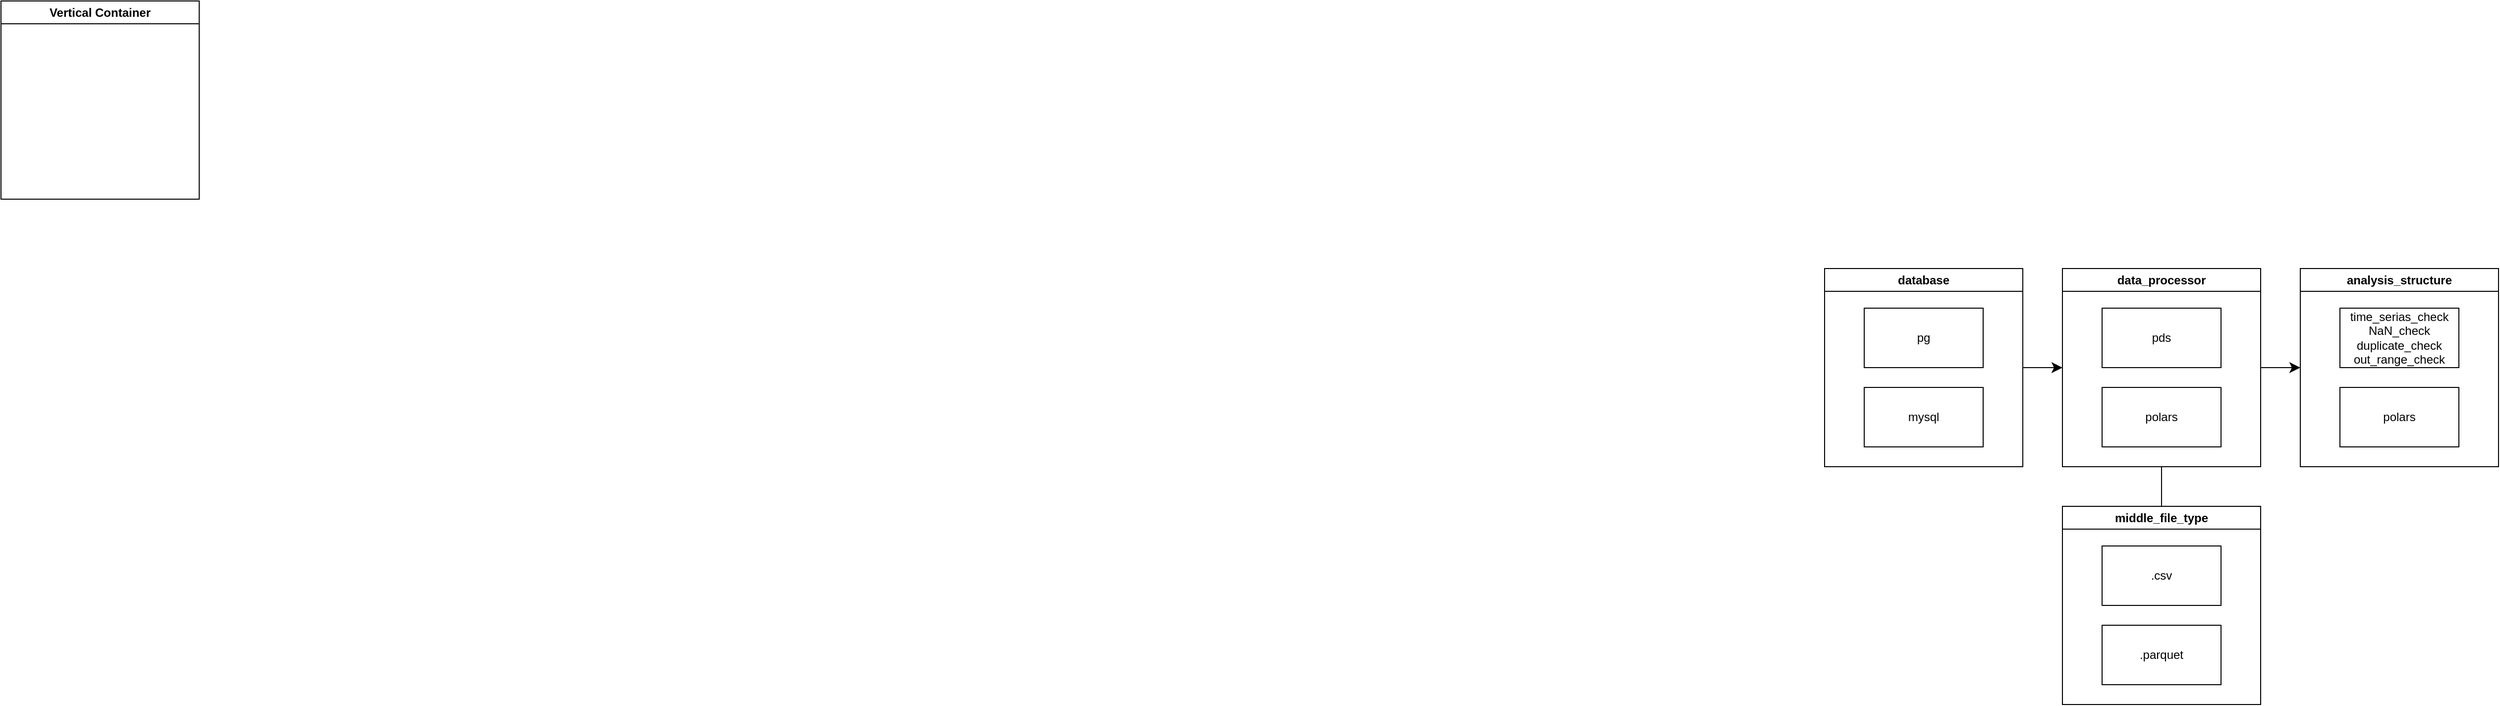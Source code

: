 <mxfile version="26.0.4">
  <diagram name="第 1 页" id="TNWWmJBsXNTUD4CnJM2r">
    <mxGraphModel dx="3530" dy="1020" grid="1" gridSize="10" guides="1" tooltips="1" connect="1" arrows="1" fold="1" page="0" pageScale="1" pageWidth="827" pageHeight="1169" math="0" shadow="0">
      <root>
        <mxCell id="0" />
        <mxCell id="1" parent="0" />
        <mxCell id="OPWOXoO3-NqjA48vfaCd-18" value="" style="edgeStyle=none;curved=1;rounded=0;orthogonalLoop=1;jettySize=auto;html=1;fontSize=12;startSize=8;endSize=8;entryX=0;entryY=0.5;entryDx=0;entryDy=0;" edge="1" parent="1" source="OPWOXoO3-NqjA48vfaCd-5" target="OPWOXoO3-NqjA48vfaCd-9">
          <mxGeometry relative="1" as="geometry" />
        </mxCell>
        <mxCell id="OPWOXoO3-NqjA48vfaCd-5" value="database" style="swimlane;whiteSpace=wrap;html=1;" vertex="1" parent="1">
          <mxGeometry x="-360" y="40" width="200" height="200" as="geometry">
            <mxRectangle x="-370" y="40" width="90" height="30" as="alternateBounds" />
          </mxGeometry>
        </mxCell>
        <mxCell id="OPWOXoO3-NqjA48vfaCd-3" value="pg" style="rounded=0;whiteSpace=wrap;html=1;" vertex="1" parent="OPWOXoO3-NqjA48vfaCd-5">
          <mxGeometry x="40" y="40" width="120" height="60" as="geometry" />
        </mxCell>
        <mxCell id="OPWOXoO3-NqjA48vfaCd-4" value="mysql" style="rounded=0;whiteSpace=wrap;html=1;" vertex="1" parent="OPWOXoO3-NqjA48vfaCd-5">
          <mxGeometry x="40" y="120" width="120" height="60" as="geometry" />
        </mxCell>
        <mxCell id="OPWOXoO3-NqjA48vfaCd-6" value="Vertical Container" style="swimlane;whiteSpace=wrap;html=1;" vertex="1" parent="1">
          <mxGeometry x="-2200" y="-230" width="200" height="200" as="geometry" />
        </mxCell>
        <mxCell id="OPWOXoO3-NqjA48vfaCd-19" value="" style="edgeStyle=none;curved=1;rounded=0;orthogonalLoop=1;jettySize=auto;html=1;fontSize=12;startSize=8;endSize=8;entryX=0;entryY=0.5;entryDx=0;entryDy=0;" edge="1" parent="1" source="OPWOXoO3-NqjA48vfaCd-9" target="OPWOXoO3-NqjA48vfaCd-15">
          <mxGeometry relative="1" as="geometry" />
        </mxCell>
        <mxCell id="OPWOXoO3-NqjA48vfaCd-20" style="edgeStyle=none;curved=1;rounded=0;orthogonalLoop=1;jettySize=auto;html=1;exitX=0.5;exitY=1;exitDx=0;exitDy=0;fontSize=12;startSize=8;endSize=8;strokeColor=default;endArrow=none;endFill=0;" edge="1" parent="1" source="OPWOXoO3-NqjA48vfaCd-9" target="OPWOXoO3-NqjA48vfaCd-12">
          <mxGeometry relative="1" as="geometry" />
        </mxCell>
        <mxCell id="OPWOXoO3-NqjA48vfaCd-9" value="data_processor" style="swimlane;whiteSpace=wrap;html=1;" vertex="1" parent="1">
          <mxGeometry x="-120" y="40" width="200" height="200" as="geometry">
            <mxRectangle x="-120" y="40" width="120" height="30" as="alternateBounds" />
          </mxGeometry>
        </mxCell>
        <mxCell id="OPWOXoO3-NqjA48vfaCd-10" value="pds" style="rounded=0;whiteSpace=wrap;html=1;" vertex="1" parent="OPWOXoO3-NqjA48vfaCd-9">
          <mxGeometry x="40" y="40" width="120" height="60" as="geometry" />
        </mxCell>
        <mxCell id="OPWOXoO3-NqjA48vfaCd-11" value="polars" style="rounded=0;whiteSpace=wrap;html=1;" vertex="1" parent="OPWOXoO3-NqjA48vfaCd-9">
          <mxGeometry x="40" y="120" width="120" height="60" as="geometry" />
        </mxCell>
        <mxCell id="OPWOXoO3-NqjA48vfaCd-12" value="middle_file_type" style="swimlane;whiteSpace=wrap;html=1;" vertex="1" parent="1">
          <mxGeometry x="-120" y="280" width="200" height="200" as="geometry" />
        </mxCell>
        <mxCell id="OPWOXoO3-NqjA48vfaCd-13" value=".csv" style="rounded=0;whiteSpace=wrap;html=1;" vertex="1" parent="OPWOXoO3-NqjA48vfaCd-12">
          <mxGeometry x="40" y="40" width="120" height="60" as="geometry" />
        </mxCell>
        <mxCell id="OPWOXoO3-NqjA48vfaCd-14" value=".parquet" style="rounded=0;whiteSpace=wrap;html=1;" vertex="1" parent="OPWOXoO3-NqjA48vfaCd-12">
          <mxGeometry x="40" y="120" width="120" height="60" as="geometry" />
        </mxCell>
        <mxCell id="OPWOXoO3-NqjA48vfaCd-15" value="analysis_structure" style="swimlane;whiteSpace=wrap;html=1;" vertex="1" parent="1">
          <mxGeometry x="120" y="40" width="200" height="200" as="geometry" />
        </mxCell>
        <mxCell id="OPWOXoO3-NqjA48vfaCd-16" value="time_serias_check&lt;div&gt;NaN_check&lt;/div&gt;&lt;div&gt;duplicate_check&lt;/div&gt;&lt;div&gt;out_range_check&lt;/div&gt;" style="rounded=0;whiteSpace=wrap;html=1;" vertex="1" parent="OPWOXoO3-NqjA48vfaCd-15">
          <mxGeometry x="40" y="40" width="120" height="60" as="geometry" />
        </mxCell>
        <mxCell id="OPWOXoO3-NqjA48vfaCd-17" value="polars" style="rounded=0;whiteSpace=wrap;html=1;" vertex="1" parent="OPWOXoO3-NqjA48vfaCd-15">
          <mxGeometry x="40" y="120" width="120" height="60" as="geometry" />
        </mxCell>
      </root>
    </mxGraphModel>
  </diagram>
</mxfile>
